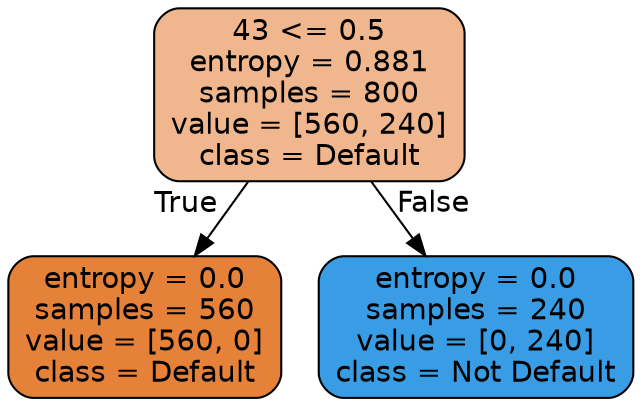 digraph Tree {
node [shape=box, style="filled, rounded", color="black", fontname="helvetica"] ;
edge [fontname="helvetica"] ;
0 [label="43 <= 0.5\nentropy = 0.881\nsamples = 800\nvalue = [560, 240]\nclass = Default", fillcolor="#f0b78e"] ;
1 [label="entropy = 0.0\nsamples = 560\nvalue = [560, 0]\nclass = Default", fillcolor="#e58139"] ;
0 -> 1 [labeldistance=2.5, labelangle=45, headlabel="True"] ;
2 [label="entropy = 0.0\nsamples = 240\nvalue = [0, 240]\nclass = Not Default", fillcolor="#399de5"] ;
0 -> 2 [labeldistance=2.5, labelangle=-45, headlabel="False"] ;
}